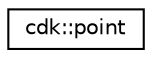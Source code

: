 digraph "Graphical Class Hierarchy"
{
 // LATEX_PDF_SIZE
  edge [fontname="Helvetica",fontsize="10",labelfontname="Helvetica",labelfontsize="10"];
  node [fontname="Helvetica",fontsize="10",shape=record];
  rankdir="LR";
  Node0 [label="cdk::point",height=0.2,width=0.4,color="black", fillcolor="white", style="filled",URL="$structcdk_1_1point.html",tooltip=" "];
}
